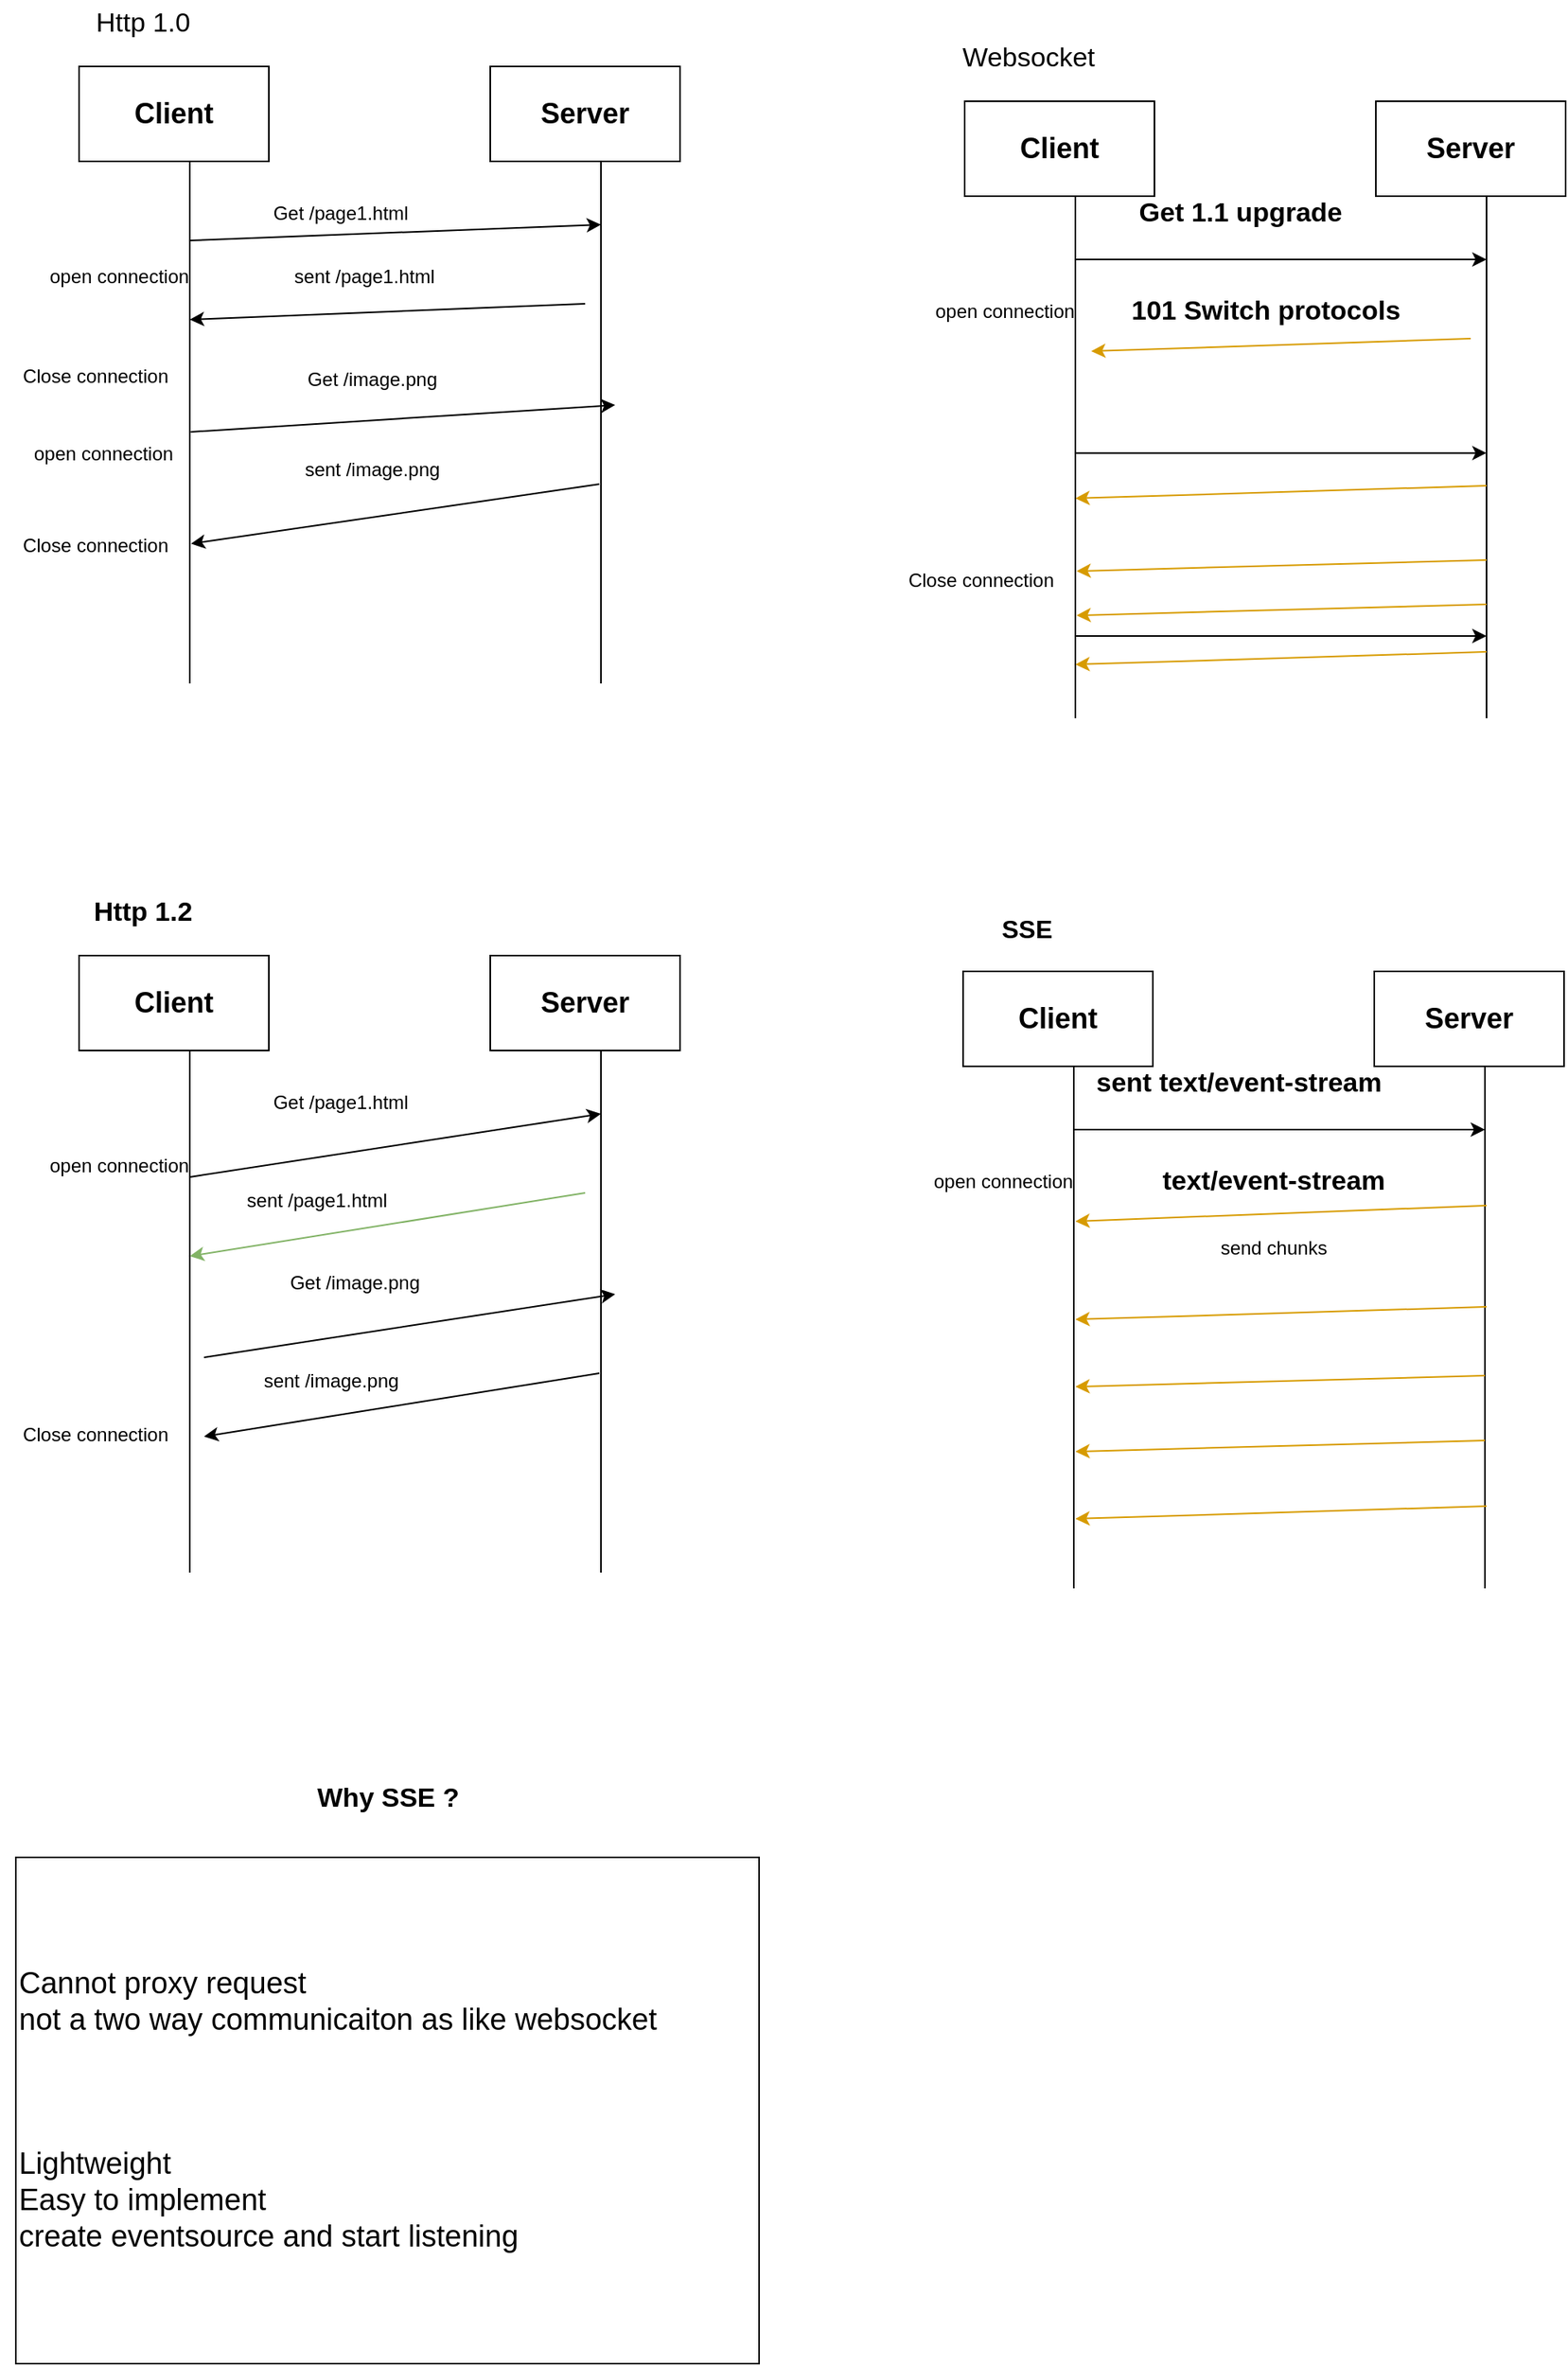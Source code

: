 <mxfile version="25.0.3">
  <diagram name="Page-1" id="fmYJaQMX29mMjNIbyM9A">
    <mxGraphModel dx="1368" dy="809" grid="1" gridSize="10" guides="1" tooltips="1" connect="1" arrows="1" fold="1" page="1" pageScale="1" pageWidth="850" pageHeight="1100" math="0" shadow="0">
      <root>
        <mxCell id="0" />
        <mxCell id="1" parent="0" />
        <mxCell id="qgoPzvlYOSubwnuy8MMP-1" value="&lt;b&gt;&lt;font style=&quot;font-size: 18px;&quot;&gt;Client&lt;/font&gt;&lt;/b&gt;" style="whiteSpace=wrap;html=1;" vertex="1" parent="1">
          <mxGeometry x="190" y="80" width="120" height="60" as="geometry" />
        </mxCell>
        <mxCell id="qgoPzvlYOSubwnuy8MMP-2" value="&lt;b&gt;&lt;font style=&quot;font-size: 18px;&quot;&gt;Server&lt;/font&gt;&lt;/b&gt;" style="whiteSpace=wrap;html=1;" vertex="1" parent="1">
          <mxGeometry x="450" y="80" width="120" height="60" as="geometry" />
        </mxCell>
        <mxCell id="qgoPzvlYOSubwnuy8MMP-3" value="" style="endArrow=none;html=1;rounded=0;" edge="1" parent="1">
          <mxGeometry width="50" height="50" relative="1" as="geometry">
            <mxPoint x="260" y="470" as="sourcePoint" />
            <mxPoint x="260" y="140" as="targetPoint" />
          </mxGeometry>
        </mxCell>
        <mxCell id="qgoPzvlYOSubwnuy8MMP-4" value="" style="endArrow=none;html=1;rounded=0;" edge="1" parent="1">
          <mxGeometry width="50" height="50" relative="1" as="geometry">
            <mxPoint x="520" y="470" as="sourcePoint" />
            <mxPoint x="520" y="140" as="targetPoint" />
          </mxGeometry>
        </mxCell>
        <mxCell id="qgoPzvlYOSubwnuy8MMP-5" value="" style="endArrow=classic;html=1;rounded=0;" edge="1" parent="1">
          <mxGeometry width="50" height="50" relative="1" as="geometry">
            <mxPoint x="260" y="190" as="sourcePoint" />
            <mxPoint x="520" y="180" as="targetPoint" />
          </mxGeometry>
        </mxCell>
        <mxCell id="qgoPzvlYOSubwnuy8MMP-7" value="Http 1.0" style="text;html=1;align=center;verticalAlign=middle;resizable=0;points=[];autosize=1;strokeColor=none;fillColor=none;fontSize=17;" vertex="1" parent="1">
          <mxGeometry x="190" y="38" width="80" height="30" as="geometry" />
        </mxCell>
        <mxCell id="qgoPzvlYOSubwnuy8MMP-8" value="open connection" style="text;html=1;align=center;verticalAlign=middle;resizable=0;points=[];autosize=1;strokeColor=none;fillColor=none;" vertex="1" parent="1">
          <mxGeometry x="160" y="198" width="110" height="30" as="geometry" />
        </mxCell>
        <mxCell id="qgoPzvlYOSubwnuy8MMP-9" value="Get /page1.html" style="text;html=1;align=center;verticalAlign=middle;resizable=0;points=[];autosize=1;strokeColor=none;fillColor=none;" vertex="1" parent="1">
          <mxGeometry x="300" y="158" width="110" height="30" as="geometry" />
        </mxCell>
        <mxCell id="qgoPzvlYOSubwnuy8MMP-10" value="" style="edgeStyle=none;orthogonalLoop=1;jettySize=auto;html=1;rounded=0;" edge="1" parent="1">
          <mxGeometry width="100" relative="1" as="geometry">
            <mxPoint x="510" y="230" as="sourcePoint" />
            <mxPoint x="260" y="240" as="targetPoint" />
            <Array as="points" />
          </mxGeometry>
        </mxCell>
        <mxCell id="qgoPzvlYOSubwnuy8MMP-11" value="sent /page1.html" style="text;html=1;align=center;verticalAlign=middle;resizable=0;points=[];autosize=1;strokeColor=none;fillColor=none;" vertex="1" parent="1">
          <mxGeometry x="315" y="198" width="110" height="30" as="geometry" />
        </mxCell>
        <mxCell id="qgoPzvlYOSubwnuy8MMP-12" value="Close connection&lt;div&gt;&lt;br&gt;&lt;/div&gt;" style="text;html=1;align=center;verticalAlign=middle;resizable=0;points=[];autosize=1;strokeColor=none;fillColor=none;" vertex="1" parent="1">
          <mxGeometry x="140" y="370" width="120" height="40" as="geometry" />
        </mxCell>
        <mxCell id="qgoPzvlYOSubwnuy8MMP-17" value="" style="endArrow=classic;html=1;rounded=0;exitX=1.006;exitY=0.033;exitDx=0;exitDy=0;exitPerimeter=0;" edge="1" parent="1" source="qgoPzvlYOSubwnuy8MMP-21">
          <mxGeometry width="50" height="50" relative="1" as="geometry">
            <mxPoint x="270" y="335" as="sourcePoint" />
            <mxPoint x="529" y="294" as="targetPoint" />
          </mxGeometry>
        </mxCell>
        <mxCell id="qgoPzvlYOSubwnuy8MMP-18" value="Get /image.png" style="text;html=1;align=center;verticalAlign=middle;resizable=0;points=[];autosize=1;strokeColor=none;fillColor=none;" vertex="1" parent="1">
          <mxGeometry x="320" y="263" width="110" height="30" as="geometry" />
        </mxCell>
        <mxCell id="qgoPzvlYOSubwnuy8MMP-19" value="" style="edgeStyle=none;orthogonalLoop=1;jettySize=auto;html=1;rounded=0;entryX=1.006;entryY=0.292;entryDx=0;entryDy=0;entryPerimeter=0;" edge="1" parent="1" target="qgoPzvlYOSubwnuy8MMP-12">
          <mxGeometry width="100" relative="1" as="geometry">
            <mxPoint x="519" y="344" as="sourcePoint" />
            <mxPoint x="269" y="384" as="targetPoint" />
            <Array as="points" />
          </mxGeometry>
        </mxCell>
        <mxCell id="qgoPzvlYOSubwnuy8MMP-20" value="sent /image.png" style="text;html=1;align=center;verticalAlign=middle;resizable=0;points=[];autosize=1;strokeColor=none;fillColor=none;" vertex="1" parent="1">
          <mxGeometry x="320" y="320" width="110" height="30" as="geometry" />
        </mxCell>
        <mxCell id="qgoPzvlYOSubwnuy8MMP-21" value="open connection" style="text;html=1;align=center;verticalAlign=middle;resizable=0;points=[];autosize=1;strokeColor=none;fillColor=none;" vertex="1" parent="1">
          <mxGeometry x="150" y="310" width="110" height="30" as="geometry" />
        </mxCell>
        <mxCell id="qgoPzvlYOSubwnuy8MMP-22" value="Close connection&lt;div&gt;&lt;br&gt;&lt;/div&gt;" style="text;html=1;align=center;verticalAlign=middle;resizable=0;points=[];autosize=1;strokeColor=none;fillColor=none;" vertex="1" parent="1">
          <mxGeometry x="140" y="263" width="120" height="40" as="geometry" />
        </mxCell>
        <mxCell id="qgoPzvlYOSubwnuy8MMP-23" value="&lt;b&gt;&lt;font style=&quot;font-size: 18px;&quot;&gt;Client&lt;/font&gt;&lt;/b&gt;" style="whiteSpace=wrap;html=1;" vertex="1" parent="1">
          <mxGeometry x="190" y="642" width="120" height="60" as="geometry" />
        </mxCell>
        <mxCell id="qgoPzvlYOSubwnuy8MMP-24" value="&lt;b&gt;&lt;font style=&quot;font-size: 18px;&quot;&gt;Server&lt;/font&gt;&lt;/b&gt;" style="whiteSpace=wrap;html=1;" vertex="1" parent="1">
          <mxGeometry x="450" y="642" width="120" height="60" as="geometry" />
        </mxCell>
        <mxCell id="qgoPzvlYOSubwnuy8MMP-25" value="" style="endArrow=none;html=1;rounded=0;" edge="1" parent="1">
          <mxGeometry width="50" height="50" relative="1" as="geometry">
            <mxPoint x="260" y="1032" as="sourcePoint" />
            <mxPoint x="260" y="702" as="targetPoint" />
          </mxGeometry>
        </mxCell>
        <mxCell id="qgoPzvlYOSubwnuy8MMP-26" value="" style="endArrow=none;html=1;rounded=0;" edge="1" parent="1">
          <mxGeometry width="50" height="50" relative="1" as="geometry">
            <mxPoint x="520" y="1032" as="sourcePoint" />
            <mxPoint x="520" y="702" as="targetPoint" />
          </mxGeometry>
        </mxCell>
        <mxCell id="qgoPzvlYOSubwnuy8MMP-27" value="" style="endArrow=classic;html=1;rounded=0;" edge="1" parent="1">
          <mxGeometry width="50" height="50" relative="1" as="geometry">
            <mxPoint x="260" y="782" as="sourcePoint" />
            <mxPoint x="520" y="742" as="targetPoint" />
          </mxGeometry>
        </mxCell>
        <mxCell id="qgoPzvlYOSubwnuy8MMP-28" value="Http 1.2" style="text;html=1;align=center;verticalAlign=middle;resizable=0;points=[];autosize=1;strokeColor=none;fillColor=none;fontStyle=1;fontSize=17;" vertex="1" parent="1">
          <mxGeometry x="190" y="600" width="80" height="30" as="geometry" />
        </mxCell>
        <mxCell id="qgoPzvlYOSubwnuy8MMP-29" value="open connection" style="text;html=1;align=center;verticalAlign=middle;resizable=0;points=[];autosize=1;strokeColor=none;fillColor=none;" vertex="1" parent="1">
          <mxGeometry x="160" y="760" width="110" height="30" as="geometry" />
        </mxCell>
        <mxCell id="qgoPzvlYOSubwnuy8MMP-30" value="Get /page1.html" style="text;html=1;align=center;verticalAlign=middle;resizable=0;points=[];autosize=1;strokeColor=none;fillColor=none;" vertex="1" parent="1">
          <mxGeometry x="300" y="720" width="110" height="30" as="geometry" />
        </mxCell>
        <mxCell id="qgoPzvlYOSubwnuy8MMP-31" value="" style="edgeStyle=none;orthogonalLoop=1;jettySize=auto;html=1;rounded=0;fillColor=#d5e8d4;strokeColor=#82b366;" edge="1" parent="1">
          <mxGeometry width="100" relative="1" as="geometry">
            <mxPoint x="510" y="792" as="sourcePoint" />
            <mxPoint x="260" y="832" as="targetPoint" />
            <Array as="points" />
          </mxGeometry>
        </mxCell>
        <mxCell id="qgoPzvlYOSubwnuy8MMP-32" value="sent /page1.html" style="text;html=1;align=center;verticalAlign=middle;resizable=0;points=[];autosize=1;strokeColor=none;fillColor=none;" vertex="1" parent="1">
          <mxGeometry x="285" y="782" width="110" height="30" as="geometry" />
        </mxCell>
        <mxCell id="qgoPzvlYOSubwnuy8MMP-33" value="Close connection&lt;div&gt;&lt;br&gt;&lt;/div&gt;" style="text;html=1;align=center;verticalAlign=middle;resizable=0;points=[];autosize=1;strokeColor=none;fillColor=none;" vertex="1" parent="1">
          <mxGeometry x="140" y="932" width="120" height="40" as="geometry" />
        </mxCell>
        <mxCell id="qgoPzvlYOSubwnuy8MMP-34" value="" style="endArrow=classic;html=1;rounded=0;" edge="1" parent="1">
          <mxGeometry width="50" height="50" relative="1" as="geometry">
            <mxPoint x="269" y="896" as="sourcePoint" />
            <mxPoint x="529" y="856" as="targetPoint" />
          </mxGeometry>
        </mxCell>
        <mxCell id="qgoPzvlYOSubwnuy8MMP-35" value="Get /image.png" style="text;html=1;align=center;verticalAlign=middle;resizable=0;points=[];autosize=1;strokeColor=none;fillColor=none;" vertex="1" parent="1">
          <mxGeometry x="309" y="834" width="110" height="30" as="geometry" />
        </mxCell>
        <mxCell id="qgoPzvlYOSubwnuy8MMP-36" value="" style="edgeStyle=none;orthogonalLoop=1;jettySize=auto;html=1;rounded=0;" edge="1" parent="1">
          <mxGeometry width="100" relative="1" as="geometry">
            <mxPoint x="519" y="906" as="sourcePoint" />
            <mxPoint x="269" y="946" as="targetPoint" />
            <Array as="points" />
          </mxGeometry>
        </mxCell>
        <mxCell id="qgoPzvlYOSubwnuy8MMP-37" value="sent /image.png" style="text;html=1;align=center;verticalAlign=middle;resizable=0;points=[];autosize=1;strokeColor=none;fillColor=none;" vertex="1" parent="1">
          <mxGeometry x="294" y="896" width="110" height="30" as="geometry" />
        </mxCell>
        <mxCell id="qgoPzvlYOSubwnuy8MMP-40" value="&lt;b&gt;&lt;font style=&quot;font-size: 18px;&quot;&gt;Client&lt;/font&gt;&lt;/b&gt;" style="whiteSpace=wrap;html=1;" vertex="1" parent="1">
          <mxGeometry x="750" y="102" width="120" height="60" as="geometry" />
        </mxCell>
        <mxCell id="qgoPzvlYOSubwnuy8MMP-41" value="&lt;b&gt;&lt;font style=&quot;font-size: 18px;&quot;&gt;Server&lt;/font&gt;&lt;/b&gt;" style="whiteSpace=wrap;html=1;" vertex="1" parent="1">
          <mxGeometry x="1010" y="102" width="120" height="60" as="geometry" />
        </mxCell>
        <mxCell id="qgoPzvlYOSubwnuy8MMP-42" value="" style="endArrow=none;html=1;rounded=0;" edge="1" parent="1">
          <mxGeometry width="50" height="50" relative="1" as="geometry">
            <mxPoint x="820" y="492" as="sourcePoint" />
            <mxPoint x="820" y="162" as="targetPoint" />
          </mxGeometry>
        </mxCell>
        <mxCell id="qgoPzvlYOSubwnuy8MMP-43" value="" style="endArrow=none;html=1;rounded=0;" edge="1" parent="1">
          <mxGeometry width="50" height="50" relative="1" as="geometry">
            <mxPoint x="1080" y="492" as="sourcePoint" />
            <mxPoint x="1080" y="162" as="targetPoint" />
          </mxGeometry>
        </mxCell>
        <mxCell id="qgoPzvlYOSubwnuy8MMP-44" value="" style="endArrow=classic;html=1;rounded=0;" edge="1" parent="1">
          <mxGeometry width="50" height="50" relative="1" as="geometry">
            <mxPoint x="820" y="202" as="sourcePoint" />
            <mxPoint x="1080" y="202" as="targetPoint" />
          </mxGeometry>
        </mxCell>
        <mxCell id="qgoPzvlYOSubwnuy8MMP-45" value="Websocket" style="text;html=1;align=center;verticalAlign=middle;resizable=0;points=[];autosize=1;strokeColor=none;fillColor=none;fontSize=17;" vertex="1" parent="1">
          <mxGeometry x="735" y="60" width="110" height="30" as="geometry" />
        </mxCell>
        <mxCell id="qgoPzvlYOSubwnuy8MMP-46" value="open connection" style="text;html=1;align=center;verticalAlign=middle;resizable=0;points=[];autosize=1;strokeColor=none;fillColor=none;" vertex="1" parent="1">
          <mxGeometry x="720" y="220" width="110" height="30" as="geometry" />
        </mxCell>
        <mxCell id="qgoPzvlYOSubwnuy8MMP-48" value="" style="edgeStyle=none;orthogonalLoop=1;jettySize=auto;html=1;rounded=0;fillColor=#ffe6cc;strokeColor=#d79b00;" edge="1" parent="1">
          <mxGeometry width="100" relative="1" as="geometry">
            <mxPoint x="1070" y="252" as="sourcePoint" />
            <mxPoint x="830" y="260" as="targetPoint" />
            <Array as="points" />
          </mxGeometry>
        </mxCell>
        <mxCell id="qgoPzvlYOSubwnuy8MMP-50" value="Close connection&lt;div&gt;&lt;br&gt;&lt;/div&gt;" style="text;html=1;align=center;verticalAlign=middle;resizable=0;points=[];autosize=1;strokeColor=none;fillColor=none;" vertex="1" parent="1">
          <mxGeometry x="700" y="392" width="120" height="40" as="geometry" />
        </mxCell>
        <mxCell id="qgoPzvlYOSubwnuy8MMP-58" value="Get 1.1 upgrade" style="text;html=1;align=center;verticalAlign=middle;resizable=0;points=[];autosize=1;fontStyle=1;fontSize=17;" vertex="1" parent="1">
          <mxGeometry x="849" y="158" width="150" height="30" as="geometry" />
        </mxCell>
        <mxCell id="qgoPzvlYOSubwnuy8MMP-59" value="101 Switch protocols" style="text;html=1;align=center;verticalAlign=middle;resizable=0;points=[];autosize=1;strokeColor=none;fillColor=none;fontStyle=1;fontSize=17;" vertex="1" parent="1">
          <mxGeometry x="850" y="220" width="180" height="30" as="geometry" />
        </mxCell>
        <mxCell id="qgoPzvlYOSubwnuy8MMP-60" value="" style="endArrow=classic;html=1;rounded=0;" edge="1" parent="1">
          <mxGeometry width="50" height="50" relative="1" as="geometry">
            <mxPoint x="820" y="324.33" as="sourcePoint" />
            <mxPoint x="1080" y="324.33" as="targetPoint" />
          </mxGeometry>
        </mxCell>
        <mxCell id="qgoPzvlYOSubwnuy8MMP-61" value="" style="edgeStyle=none;orthogonalLoop=1;jettySize=auto;html=1;rounded=0;fillColor=#ffe6cc;strokeColor=#d79b00;" edge="1" parent="1">
          <mxGeometry width="100" relative="1" as="geometry">
            <mxPoint x="1080" y="450" as="sourcePoint" />
            <mxPoint x="820" y="458" as="targetPoint" />
            <Array as="points" />
          </mxGeometry>
        </mxCell>
        <mxCell id="qgoPzvlYOSubwnuy8MMP-62" value="" style="edgeStyle=none;orthogonalLoop=1;jettySize=auto;html=1;rounded=0;fillColor=#ffe6cc;strokeColor=#d79b00;" edge="1" parent="1">
          <mxGeometry width="100" relative="1" as="geometry">
            <mxPoint x="1080" y="345" as="sourcePoint" />
            <mxPoint x="820" y="353" as="targetPoint" />
            <Array as="points" />
          </mxGeometry>
        </mxCell>
        <mxCell id="qgoPzvlYOSubwnuy8MMP-63" value="" style="edgeStyle=none;orthogonalLoop=1;jettySize=auto;html=1;rounded=0;fillColor=#ffe6cc;strokeColor=#d79b00;entryX=1.006;entryY=0.875;entryDx=0;entryDy=0;entryPerimeter=0;" edge="1" parent="1" target="qgoPzvlYOSubwnuy8MMP-50">
          <mxGeometry width="100" relative="1" as="geometry">
            <mxPoint x="1080" y="420" as="sourcePoint" />
            <mxPoint x="840" y="428" as="targetPoint" />
            <Array as="points" />
          </mxGeometry>
        </mxCell>
        <mxCell id="qgoPzvlYOSubwnuy8MMP-64" value="" style="edgeStyle=none;orthogonalLoop=1;jettySize=auto;html=1;rounded=0;fillColor=#ffe6cc;strokeColor=#d79b00;entryX=1.006;entryY=0.175;entryDx=0;entryDy=0;entryPerimeter=0;" edge="1" parent="1" target="qgoPzvlYOSubwnuy8MMP-50">
          <mxGeometry width="100" relative="1" as="geometry">
            <mxPoint x="1080" y="392" as="sourcePoint" />
            <mxPoint x="840" y="400" as="targetPoint" />
            <Array as="points" />
          </mxGeometry>
        </mxCell>
        <mxCell id="qgoPzvlYOSubwnuy8MMP-65" value="" style="endArrow=classic;html=1;rounded=0;" edge="1" parent="1">
          <mxGeometry width="50" height="50" relative="1" as="geometry">
            <mxPoint x="820" y="440" as="sourcePoint" />
            <mxPoint x="1080" y="440" as="targetPoint" />
          </mxGeometry>
        </mxCell>
        <mxCell id="qgoPzvlYOSubwnuy8MMP-83" value="&lt;b&gt;&lt;font style=&quot;font-size: 18px;&quot;&gt;Client&lt;/font&gt;&lt;/b&gt;" style="whiteSpace=wrap;html=1;" vertex="1" parent="1">
          <mxGeometry x="749" y="652" width="120" height="60" as="geometry" />
        </mxCell>
        <mxCell id="qgoPzvlYOSubwnuy8MMP-84" value="&lt;b&gt;&lt;font style=&quot;font-size: 18px;&quot;&gt;Server&lt;/font&gt;&lt;/b&gt;" style="whiteSpace=wrap;html=1;" vertex="1" parent="1">
          <mxGeometry x="1009" y="652" width="120" height="60" as="geometry" />
        </mxCell>
        <mxCell id="qgoPzvlYOSubwnuy8MMP-85" value="" style="endArrow=none;html=1;rounded=0;" edge="1" parent="1">
          <mxGeometry width="50" height="50" relative="1" as="geometry">
            <mxPoint x="819" y="1042" as="sourcePoint" />
            <mxPoint x="819" y="712" as="targetPoint" />
          </mxGeometry>
        </mxCell>
        <mxCell id="qgoPzvlYOSubwnuy8MMP-86" value="" style="endArrow=none;html=1;rounded=0;" edge="1" parent="1">
          <mxGeometry width="50" height="50" relative="1" as="geometry">
            <mxPoint x="1079" y="1042" as="sourcePoint" />
            <mxPoint x="1079" y="712" as="targetPoint" />
          </mxGeometry>
        </mxCell>
        <mxCell id="qgoPzvlYOSubwnuy8MMP-87" value="" style="endArrow=classic;html=1;rounded=0;" edge="1" parent="1">
          <mxGeometry width="50" height="50" relative="1" as="geometry">
            <mxPoint x="819" y="752" as="sourcePoint" />
            <mxPoint x="1079" y="752" as="targetPoint" />
          </mxGeometry>
        </mxCell>
        <mxCell id="qgoPzvlYOSubwnuy8MMP-88" value="SSE" style="text;html=1;align=center;verticalAlign=middle;resizable=0;points=[];autosize=1;strokeColor=none;fillColor=none;fontSize=16;fontStyle=1" vertex="1" parent="1">
          <mxGeometry x="759" y="610" width="60" height="30" as="geometry" />
        </mxCell>
        <mxCell id="qgoPzvlYOSubwnuy8MMP-89" value="open connection" style="text;html=1;align=center;verticalAlign=middle;resizable=0;points=[];autosize=1;strokeColor=none;fillColor=none;" vertex="1" parent="1">
          <mxGeometry x="719" y="770" width="110" height="30" as="geometry" />
        </mxCell>
        <mxCell id="qgoPzvlYOSubwnuy8MMP-90" value="" style="edgeStyle=none;orthogonalLoop=1;jettySize=auto;html=1;rounded=0;fillColor=#ffe6cc;strokeColor=#d79b00;" edge="1" parent="1">
          <mxGeometry width="100" relative="1" as="geometry">
            <mxPoint x="1080" y="800" as="sourcePoint" />
            <mxPoint x="820" y="810" as="targetPoint" />
            <Array as="points" />
          </mxGeometry>
        </mxCell>
        <mxCell id="qgoPzvlYOSubwnuy8MMP-91" value="sent text/event-stream" style="text;html=1;align=center;verticalAlign=middle;resizable=0;points=[];autosize=1;fontStyle=1;fontSize=17;" vertex="1" parent="1">
          <mxGeometry x="828" y="708" width="190" height="30" as="geometry" />
        </mxCell>
        <mxCell id="qgoPzvlYOSubwnuy8MMP-94" value="" style="edgeStyle=none;orthogonalLoop=1;jettySize=auto;html=1;rounded=0;fillColor=#ffe6cc;strokeColor=#d79b00;" edge="1" parent="1">
          <mxGeometry width="100" relative="1" as="geometry">
            <mxPoint x="1080" y="990" as="sourcePoint" />
            <mxPoint x="820" y="998" as="targetPoint" />
            <Array as="points" />
          </mxGeometry>
        </mxCell>
        <mxCell id="qgoPzvlYOSubwnuy8MMP-95" value="" style="edgeStyle=none;orthogonalLoop=1;jettySize=auto;html=1;rounded=0;fillColor=#ffe6cc;strokeColor=#d79b00;" edge="1" parent="1">
          <mxGeometry width="100" relative="1" as="geometry">
            <mxPoint x="1080" y="864" as="sourcePoint" />
            <mxPoint x="820" y="872" as="targetPoint" />
            <Array as="points" />
          </mxGeometry>
        </mxCell>
        <mxCell id="qgoPzvlYOSubwnuy8MMP-96" value="" style="edgeStyle=none;orthogonalLoop=1;jettySize=auto;html=1;rounded=0;fillColor=#ffe6cc;strokeColor=#d79b00;entryX=1.006;entryY=0.875;entryDx=0;entryDy=0;entryPerimeter=0;" edge="1" parent="1">
          <mxGeometry width="100" relative="1" as="geometry">
            <mxPoint x="1079" y="948.5" as="sourcePoint" />
            <mxPoint x="820" y="955.5" as="targetPoint" />
            <Array as="points" />
          </mxGeometry>
        </mxCell>
        <mxCell id="qgoPzvlYOSubwnuy8MMP-97" value="" style="edgeStyle=none;orthogonalLoop=1;jettySize=auto;html=1;rounded=0;fillColor=#ffe6cc;strokeColor=#d79b00;entryX=1.006;entryY=0.175;entryDx=0;entryDy=0;entryPerimeter=0;" edge="1" parent="1">
          <mxGeometry width="100" relative="1" as="geometry">
            <mxPoint x="1079" y="907.5" as="sourcePoint" />
            <mxPoint x="820" y="914.5" as="targetPoint" />
            <Array as="points" />
          </mxGeometry>
        </mxCell>
        <mxCell id="qgoPzvlYOSubwnuy8MMP-100" value="text/event-stream" style="text;html=1;align=center;verticalAlign=middle;resizable=0;points=[];autosize=1;fontStyle=1;fontSize=17;" vertex="1" parent="1">
          <mxGeometry x="870" y="770" width="150" height="30" as="geometry" />
        </mxCell>
        <mxCell id="qgoPzvlYOSubwnuy8MMP-101" value="send chunks" style="text;html=1;align=center;verticalAlign=middle;resizable=0;points=[];autosize=1;strokeColor=none;fillColor=none;" vertex="1" parent="1">
          <mxGeometry x="900" y="812" width="90" height="30" as="geometry" />
        </mxCell>
        <mxCell id="qgoPzvlYOSubwnuy8MMP-103" value="Why SSE ?" style="text;html=1;align=center;verticalAlign=middle;resizable=0;points=[];autosize=1;strokeColor=none;fillColor=none;fontSize=17;fontStyle=1" vertex="1" parent="1">
          <mxGeometry x="330" y="1160" width="110" height="30" as="geometry" />
        </mxCell>
        <mxCell id="qgoPzvlYOSubwnuy8MMP-104" value="Cannot proxy request&lt;div&gt;not a two way communicaiton as like websocket&lt;/div&gt;&lt;div&gt;&lt;br&gt;&lt;/div&gt;&lt;div&gt;&lt;br&gt;&lt;/div&gt;&lt;div&gt;&lt;br&gt;&lt;/div&gt;&lt;div&gt;Lightweight&lt;/div&gt;&lt;div&gt;Easy to implement&lt;/div&gt;&lt;div&gt;create eventsource and start listening&amp;nbsp;&lt;/div&gt;" style="whiteSpace=wrap;html=1;align=left;fontSize=19;" vertex="1" parent="1">
          <mxGeometry x="150" y="1212" width="470" height="320" as="geometry" />
        </mxCell>
      </root>
    </mxGraphModel>
  </diagram>
</mxfile>
